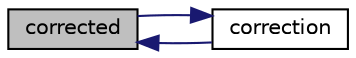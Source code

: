 digraph "corrected"
{
  bgcolor="transparent";
  edge [fontname="Helvetica",fontsize="10",labelfontname="Helvetica",labelfontsize="10"];
  node [fontname="Helvetica",fontsize="10",shape=record];
  rankdir="LR";
  Node1605 [label="corrected",height=0.2,width=0.4,color="black", fillcolor="grey75", style="filled", fontcolor="black"];
  Node1605 -> Node1606 [dir="back",color="midnightblue",fontsize="10",style="solid",fontname="Helvetica"];
  Node1606 [label="correction",height=0.2,width=0.4,color="black",URL="$a23969.html#acc9188c066344eea3cfd4b7f114eef3e",tooltip="Return the explicit correction to the face-interpolate. "];
  Node1606 -> Node1605 [dir="back",color="midnightblue",fontsize="10",style="solid",fontname="Helvetica"];
}
